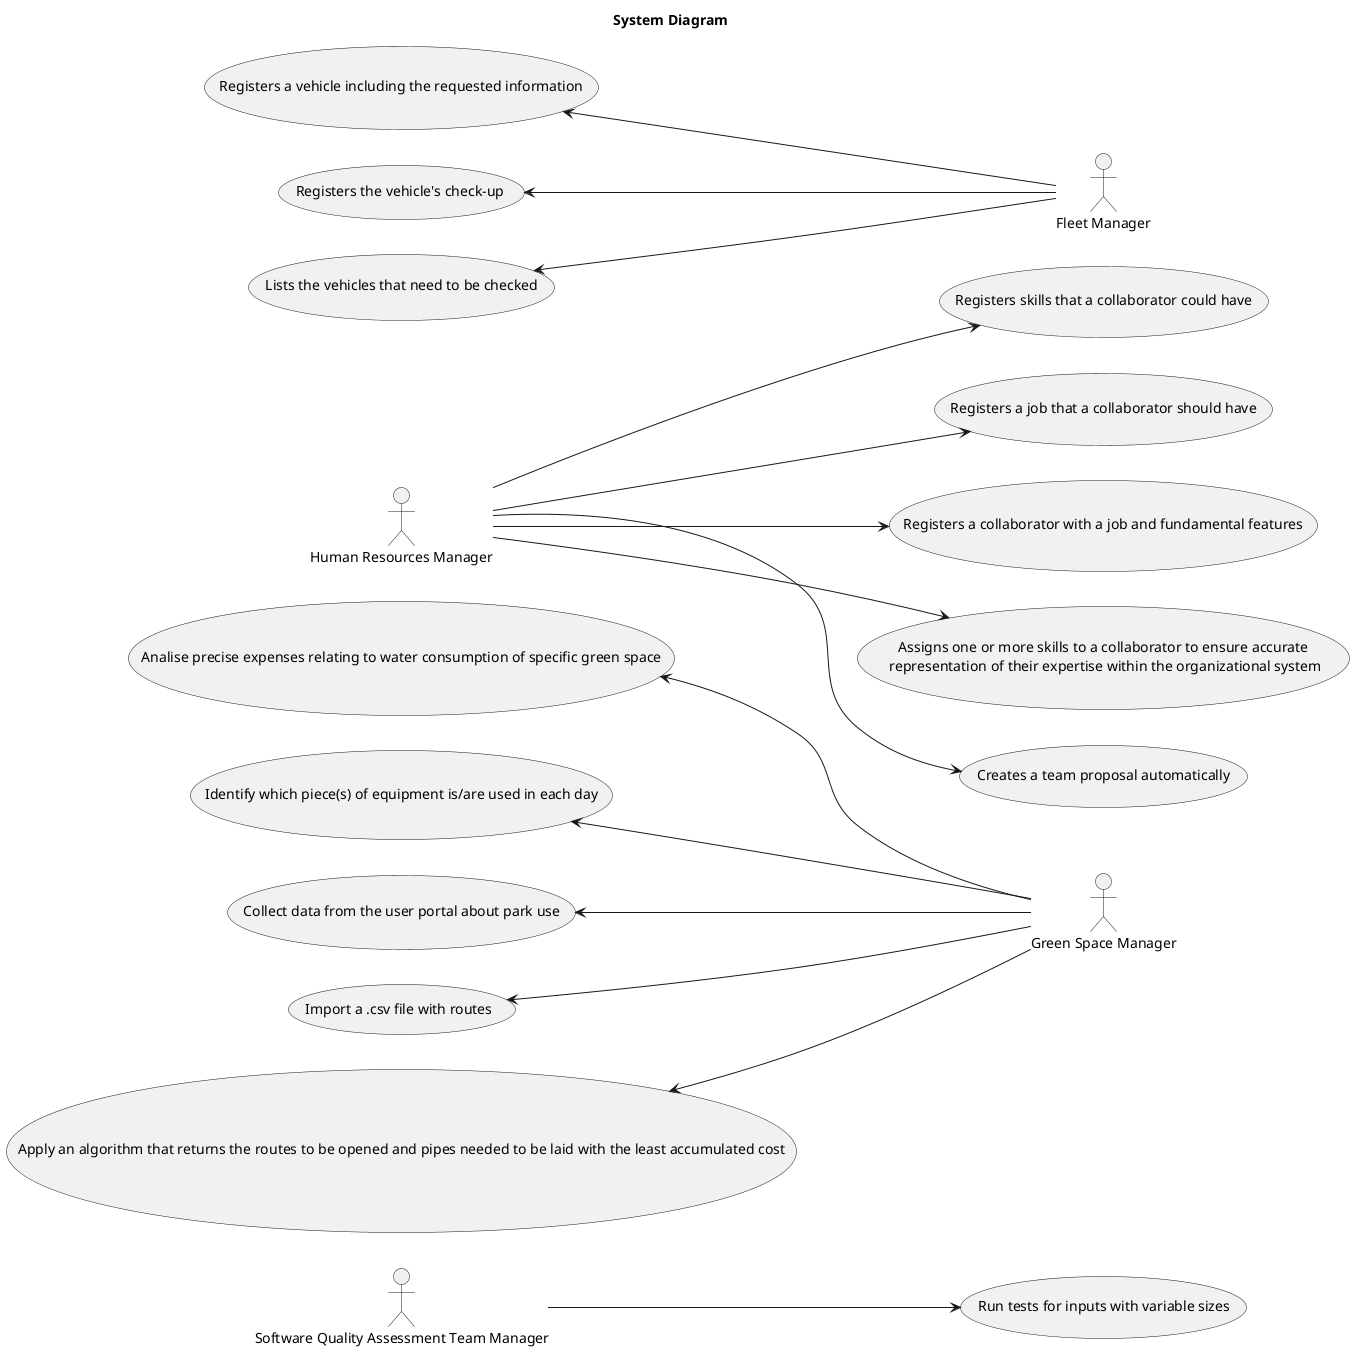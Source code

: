 @startuml
skinparam monochrome true
skinparam shadowing false
skinparam actorStyle rectangle

title System Diagram

left to right direction
actor "Software Quality Assessment Team Manager" as sqatm
actor "Green Space Manager" as gsm
actor "Human Resources Manager" as hmr
actor "Fleet Manager" as fm

usecase "Analise precise expenses relating to water consumption of specific green space" as Function9
usecase "Identify which piece(s) of equipment is/are used in each day" as Function10
usecase "Collect data from the user portal about park use" as Function11
usecase "Import a .csv file with routes" as Function12
usecase "Apply an algorithm that returns the routes to be opened and pipes needed to be laid with the least accumulated cost" as Function13
usecase "Run tests for inputs with variable sizes" as Function14
usecase "Registers skills that a collaborator could have" as Function1
usecase "Registers a job that a collaborator should have" as Function2
usecase "Registers a collaborator with a job and fundamental features" as Function3
usecase "Assigns one or more skills to a collaborator to ensure accurate\n representation of their expertise within the organizational system" as Function4
usecase "Creates a team proposal automatically" as Function5
usecase "Registers a vehicle including the requested information" as Function6
usecase "Registers the vehicle's check-up" as Function7
usecase "Lists the vehicles that need to be checked" as Function8

hmr --> Function1
hmr --> Function2
hmr --> Function3
hmr --> Function4
hmr --> Function5
Function6 <-- fm
Function7 <-- fm
Function8 <-- fm
Function9 <-- gsm
Function10 <--gsm
Function11 <-- gsm
Function12 <--gsm
Function13 <-- gsm
sqatm --> Function14
@enduml
